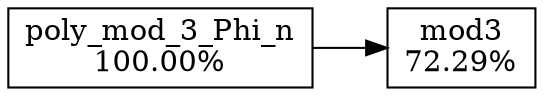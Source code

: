 digraph G {
  rankdir=LR;
  {
    node [shape=box]
    poly_mod_3_Phi_n[label="poly_mod_3_Phi_n\n100.00%"]
    mod3[label="mod3\n72.29%"]
  }
  poly_mod_3_Phi_n -> mod3
}
